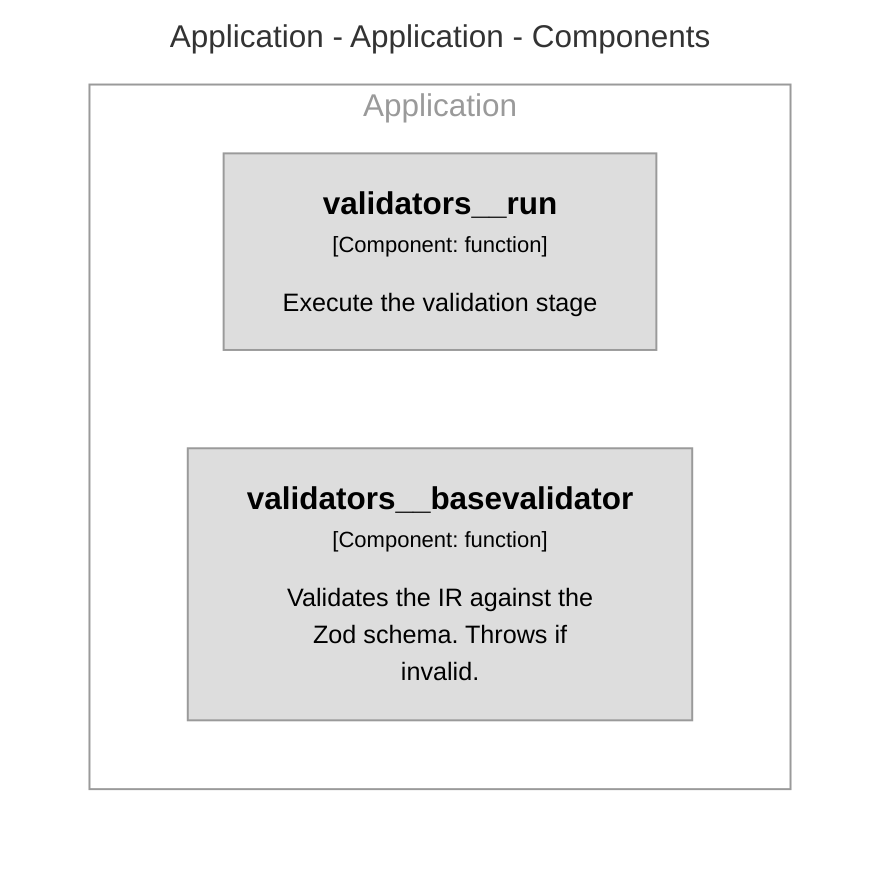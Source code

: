 graph TB
  linkStyle default fill:#ffffff

  subgraph diagram ["Application - Application - Components"]
    style diagram fill:#ffffff,stroke:#ffffff

    subgraph 8 ["Application"]
      style 8 fill:#ffffff,stroke:#9a9a9a,color:#9a9a9a

      26["<div style='font-weight: bold'>validators__run</div><div style='font-size: 70%; margin-top: 0px'>[Component: function]</div><div style='font-size: 80%; margin-top:10px'>Execute the validation stage</div>"]
      style 26 fill:#dddddd,stroke:#9a9a9a,color:#000000
      86["<div style='font-weight: bold'>validators__basevalidator</div><div style='font-size: 70%; margin-top: 0px'>[Component: function]</div><div style='font-size: 80%; margin-top:10px'>Validates the IR against the<br />Zod schema. Throws if<br />invalid.</div>"]
      style 86 fill:#dddddd,stroke:#9a9a9a,color:#000000
    end

  end
